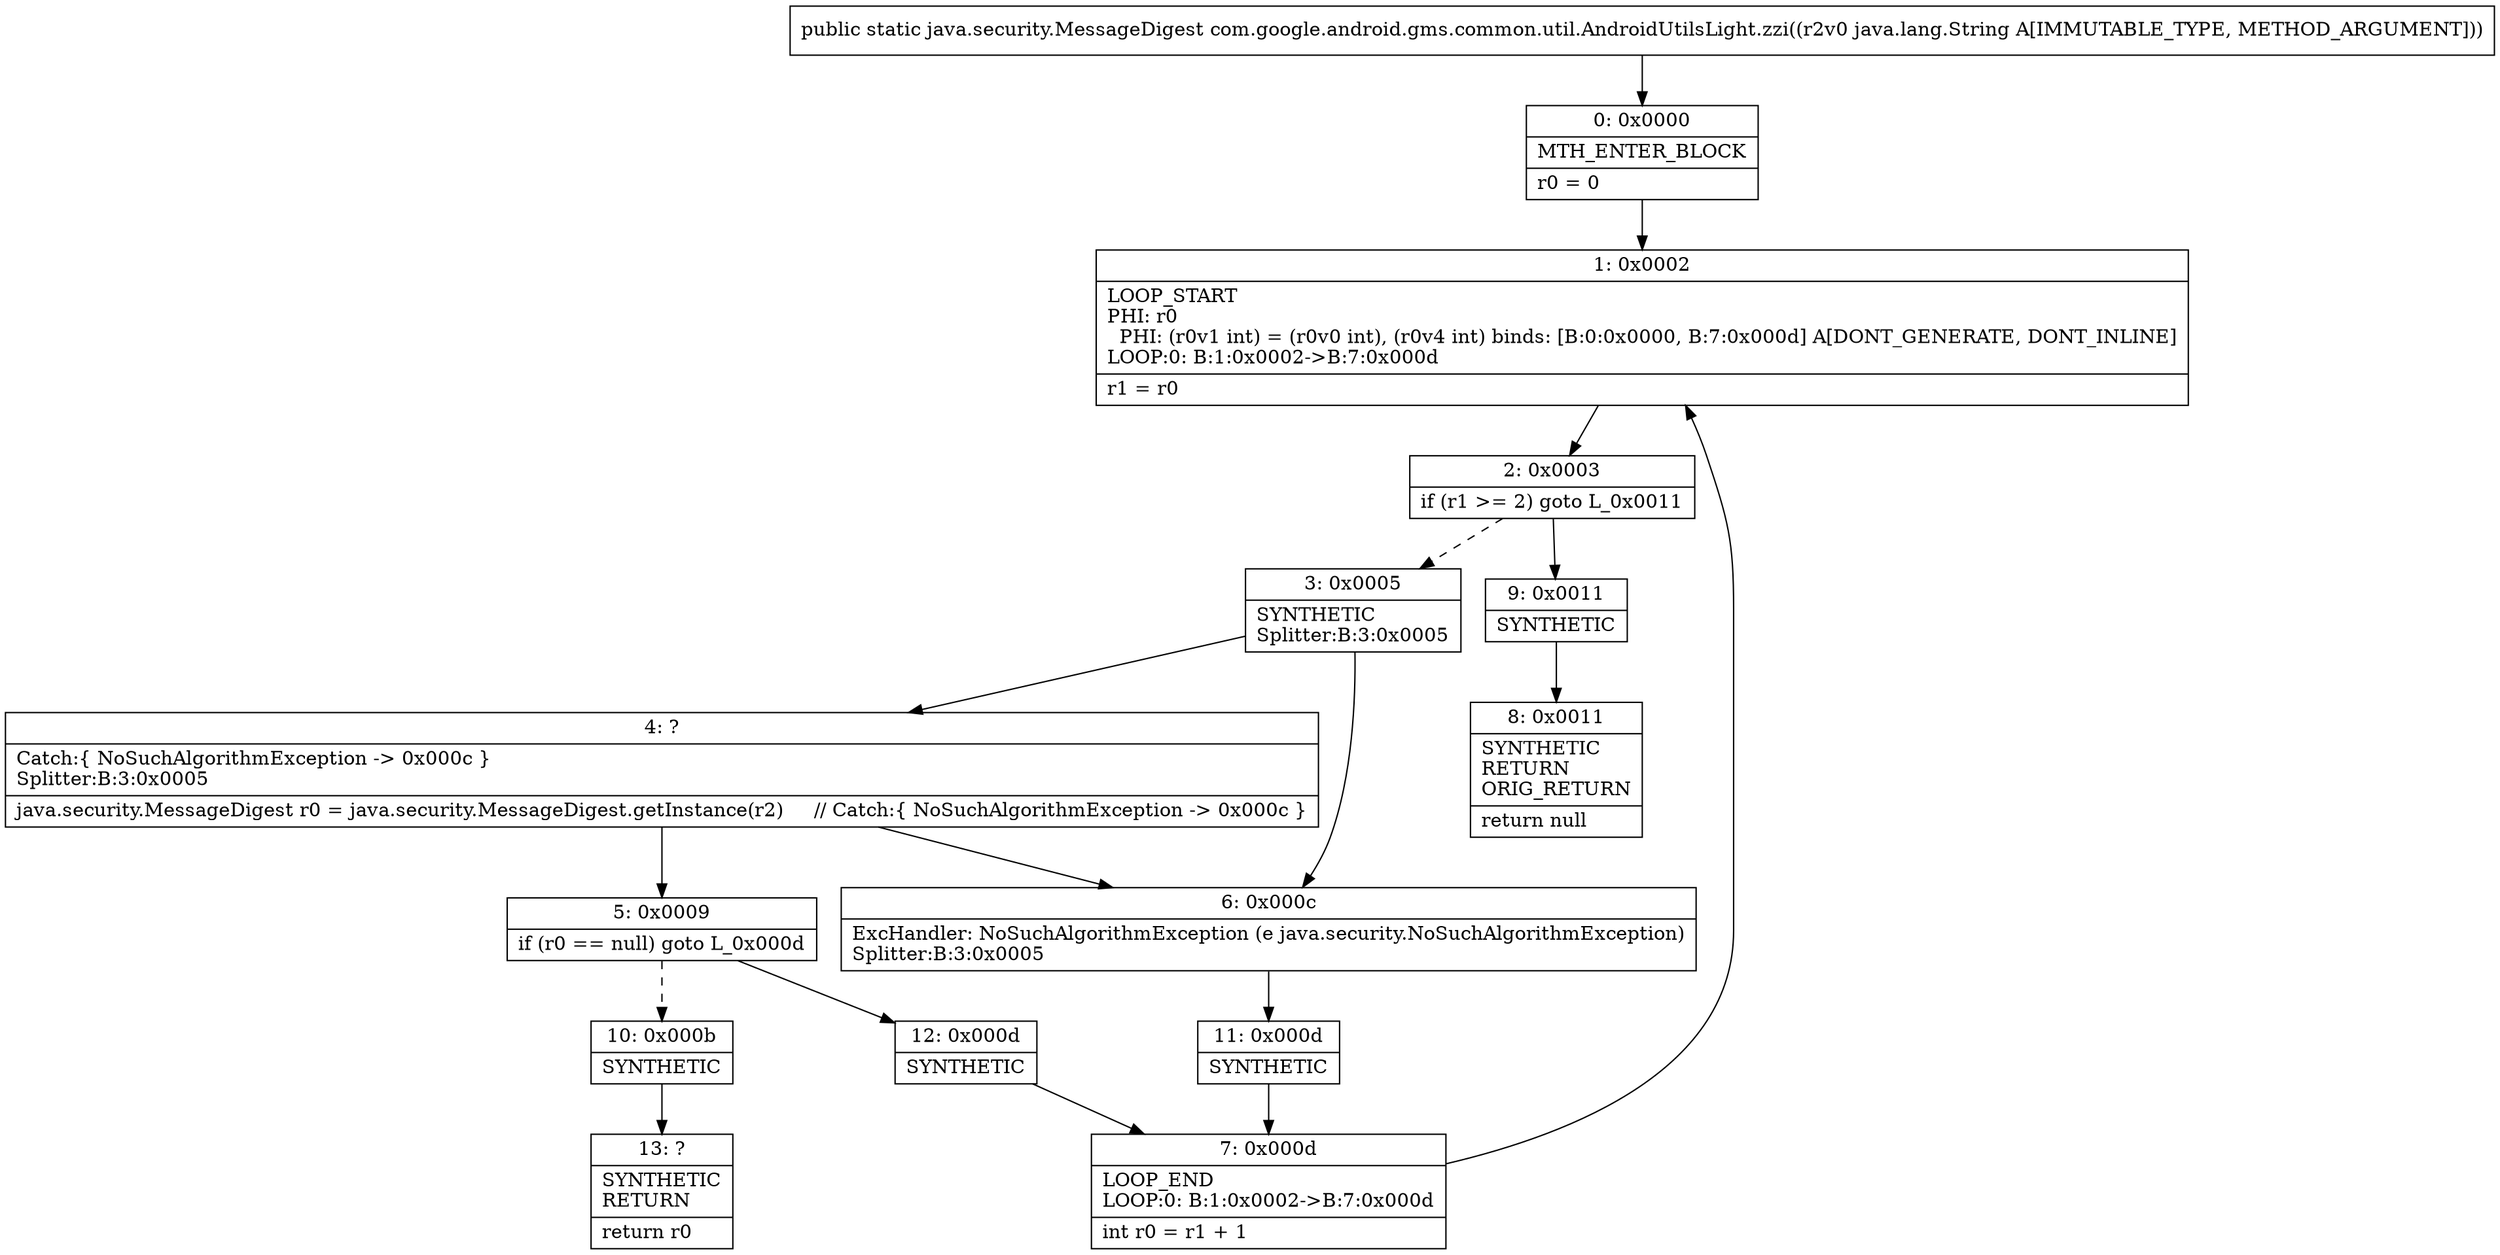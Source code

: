 digraph "CFG forcom.google.android.gms.common.util.AndroidUtilsLight.zzi(Ljava\/lang\/String;)Ljava\/security\/MessageDigest;" {
Node_0 [shape=record,label="{0\:\ 0x0000|MTH_ENTER_BLOCK\l|r0 = 0\l}"];
Node_1 [shape=record,label="{1\:\ 0x0002|LOOP_START\lPHI: r0 \l  PHI: (r0v1 int) = (r0v0 int), (r0v4 int) binds: [B:0:0x0000, B:7:0x000d] A[DONT_GENERATE, DONT_INLINE]\lLOOP:0: B:1:0x0002\-\>B:7:0x000d\l|r1 = r0\l}"];
Node_2 [shape=record,label="{2\:\ 0x0003|if (r1 \>= 2) goto L_0x0011\l}"];
Node_3 [shape=record,label="{3\:\ 0x0005|SYNTHETIC\lSplitter:B:3:0x0005\l}"];
Node_4 [shape=record,label="{4\:\ ?|Catch:\{ NoSuchAlgorithmException \-\> 0x000c \}\lSplitter:B:3:0x0005\l|java.security.MessageDigest r0 = java.security.MessageDigest.getInstance(r2)     \/\/ Catch:\{ NoSuchAlgorithmException \-\> 0x000c \}\l}"];
Node_5 [shape=record,label="{5\:\ 0x0009|if (r0 == null) goto L_0x000d\l}"];
Node_6 [shape=record,label="{6\:\ 0x000c|ExcHandler: NoSuchAlgorithmException (e java.security.NoSuchAlgorithmException)\lSplitter:B:3:0x0005\l}"];
Node_7 [shape=record,label="{7\:\ 0x000d|LOOP_END\lLOOP:0: B:1:0x0002\-\>B:7:0x000d\l|int r0 = r1 + 1\l}"];
Node_8 [shape=record,label="{8\:\ 0x0011|SYNTHETIC\lRETURN\lORIG_RETURN\l|return null\l}"];
Node_9 [shape=record,label="{9\:\ 0x0011|SYNTHETIC\l}"];
Node_10 [shape=record,label="{10\:\ 0x000b|SYNTHETIC\l}"];
Node_11 [shape=record,label="{11\:\ 0x000d|SYNTHETIC\l}"];
Node_12 [shape=record,label="{12\:\ 0x000d|SYNTHETIC\l}"];
Node_13 [shape=record,label="{13\:\ ?|SYNTHETIC\lRETURN\l|return r0\l}"];
MethodNode[shape=record,label="{public static java.security.MessageDigest com.google.android.gms.common.util.AndroidUtilsLight.zzi((r2v0 java.lang.String A[IMMUTABLE_TYPE, METHOD_ARGUMENT])) }"];
MethodNode -> Node_0;
Node_0 -> Node_1;
Node_1 -> Node_2;
Node_2 -> Node_3[style=dashed];
Node_2 -> Node_9;
Node_3 -> Node_4;
Node_3 -> Node_6;
Node_4 -> Node_6;
Node_4 -> Node_5;
Node_5 -> Node_10[style=dashed];
Node_5 -> Node_12;
Node_6 -> Node_11;
Node_7 -> Node_1;
Node_9 -> Node_8;
Node_10 -> Node_13;
Node_11 -> Node_7;
Node_12 -> Node_7;
}

